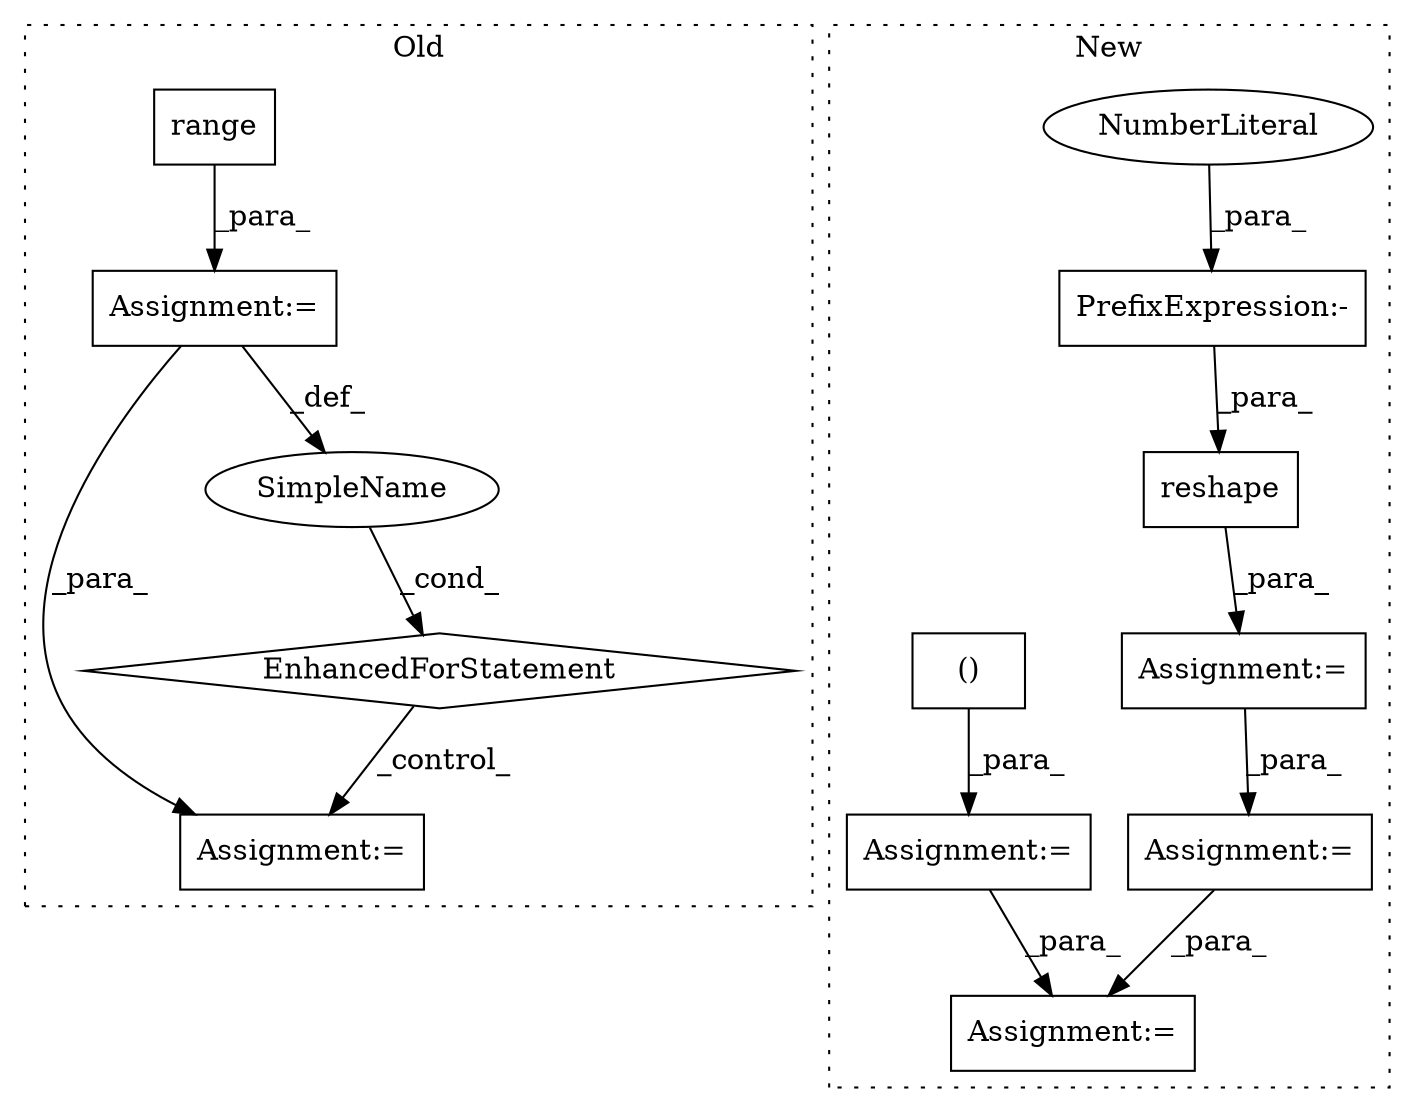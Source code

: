 digraph G {
subgraph cluster0 {
1 [label="EnhancedForStatement" a="70" s="33111,33223" l="57,2" shape="diamond"];
3 [label="Assignment:=" a="7" s="33111,33223" l="57,2" shape="box"];
7 [label="Assignment:=" a="7" s="33239" l="1" shape="box"];
8 [label="SimpleName" a="42" s="33172" l="1" shape="ellipse"];
9 [label="range" a="32" s="33176,33222" l="6,1" shape="box"];
label = "Old";
style="dotted";
}
subgraph cluster1 {
2 [label="reshape" a="32" s="33188,33219" l="15,2" shape="box"];
4 [label="Assignment:=" a="7" s="33666" l="1" shape="box"];
5 [label="PrefixExpression:-" a="38" s="33203" l="1" shape="box"];
6 [label="NumberLiteral" a="34" s="33204" l="1" shape="ellipse"];
10 [label="Assignment:=" a="7" s="33512" l="1" shape="box"];
11 [label="Assignment:=" a="7" s="33160" l="1" shape="box"];
12 [label="Assignment:=" a="7" s="33240" l="1" shape="box"];
13 [label="()" a="106" s="33283" l="16" shape="box"];
label = "New";
style="dotted";
}
1 -> 7 [label="_control_"];
2 -> 11 [label="_para_"];
3 -> 7 [label="_para_"];
3 -> 8 [label="_def_"];
5 -> 2 [label="_para_"];
6 -> 5 [label="_para_"];
8 -> 1 [label="_cond_"];
9 -> 3 [label="_para_"];
10 -> 4 [label="_para_"];
11 -> 10 [label="_para_"];
12 -> 4 [label="_para_"];
13 -> 12 [label="_para_"];
}